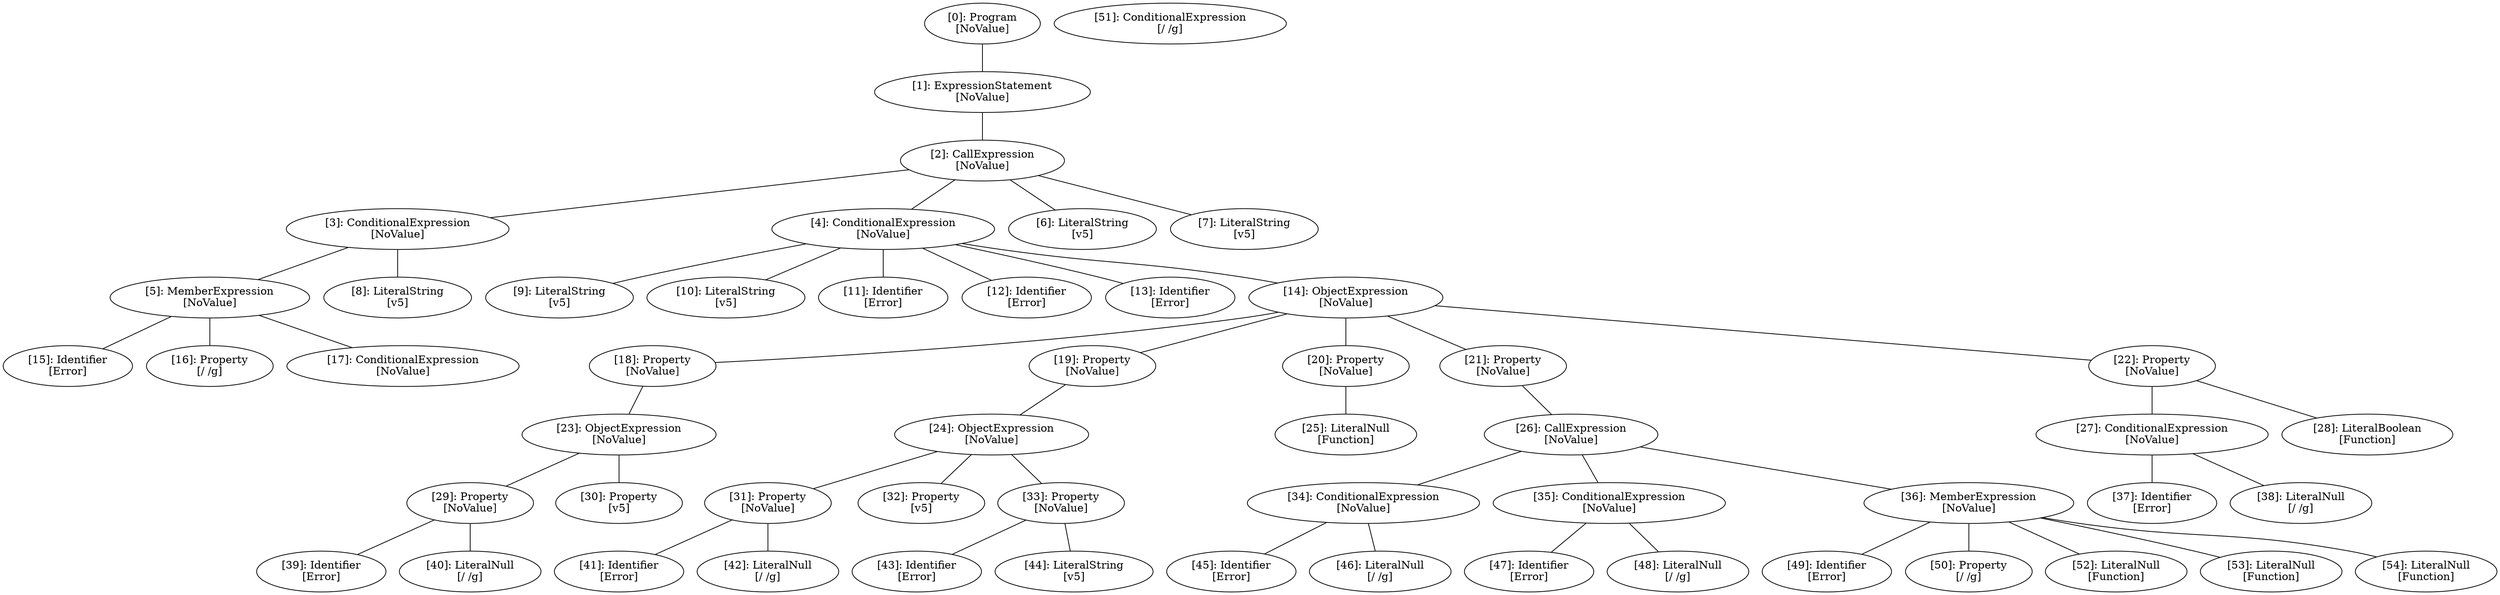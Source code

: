 // Result
graph {
	0 [label="[0]: Program
[NoValue]"]
	1 [label="[1]: ExpressionStatement
[NoValue]"]
	2 [label="[2]: CallExpression
[NoValue]"]
	3 [label="[3]: ConditionalExpression
[NoValue]"]
	4 [label="[4]: ConditionalExpression
[NoValue]"]
	5 [label="[5]: MemberExpression
[NoValue]"]
	6 [label="[6]: LiteralString
[v5]"]
	7 [label="[7]: LiteralString
[v5]"]
	8 [label="[8]: LiteralString
[v5]"]
	9 [label="[9]: LiteralString
[v5]"]
	10 [label="[10]: LiteralString
[v5]"]
	11 [label="[11]: Identifier
[Error]"]
	12 [label="[12]: Identifier
[Error]"]
	13 [label="[13]: Identifier
[Error]"]
	14 [label="[14]: ObjectExpression
[NoValue]"]
	15 [label="[15]: Identifier
[Error]"]
	16 [label="[16]: Property
[/ /g]"]
	17 [label="[17]: ConditionalExpression
[NoValue]"]
	18 [label="[18]: Property
[NoValue]"]
	19 [label="[19]: Property
[NoValue]"]
	20 [label="[20]: Property
[NoValue]"]
	21 [label="[21]: Property
[NoValue]"]
	22 [label="[22]: Property
[NoValue]"]
	23 [label="[23]: ObjectExpression
[NoValue]"]
	24 [label="[24]: ObjectExpression
[NoValue]"]
	25 [label="[25]: LiteralNull
[Function]"]
	26 [label="[26]: CallExpression
[NoValue]"]
	27 [label="[27]: ConditionalExpression
[NoValue]"]
	28 [label="[28]: LiteralBoolean
[Function]"]
	29 [label="[29]: Property
[NoValue]"]
	30 [label="[30]: Property
[v5]"]
	31 [label="[31]: Property
[NoValue]"]
	32 [label="[32]: Property
[v5]"]
	33 [label="[33]: Property
[NoValue]"]
	34 [label="[34]: ConditionalExpression
[NoValue]"]
	35 [label="[35]: ConditionalExpression
[NoValue]"]
	36 [label="[36]: MemberExpression
[NoValue]"]
	37 [label="[37]: Identifier
[Error]"]
	38 [label="[38]: LiteralNull
[/ /g]"]
	39 [label="[39]: Identifier
[Error]"]
	40 [label="[40]: LiteralNull
[/ /g]"]
	41 [label="[41]: Identifier
[Error]"]
	42 [label="[42]: LiteralNull
[/ /g]"]
	43 [label="[43]: Identifier
[Error]"]
	44 [label="[44]: LiteralString
[v5]"]
	45 [label="[45]: Identifier
[Error]"]
	46 [label="[46]: LiteralNull
[/ /g]"]
	47 [label="[47]: Identifier
[Error]"]
	48 [label="[48]: LiteralNull
[/ /g]"]
	49 [label="[49]: Identifier
[Error]"]
	50 [label="[50]: Property
[/ /g]"]
	51 [label="[51]: ConditionalExpression
[/ /g]"]
	52 [label="[52]: LiteralNull
[Function]"]
	53 [label="[53]: LiteralNull
[Function]"]
	54 [label="[54]: LiteralNull
[Function]"]
	0 -- 1
	1 -- 2
	2 -- 3
	2 -- 4
	2 -- 6
	2 -- 7
	3 -- 5
	3 -- 8
	4 -- 9
	4 -- 10
	4 -- 11
	4 -- 12
	4 -- 13
	4 -- 14
	5 -- 15
	5 -- 16
	5 -- 17
	14 -- 18
	14 -- 19
	14 -- 20
	14 -- 21
	14 -- 22
	18 -- 23
	19 -- 24
	20 -- 25
	21 -- 26
	22 -- 27
	22 -- 28
	23 -- 29
	23 -- 30
	24 -- 31
	24 -- 32
	24 -- 33
	26 -- 34
	26 -- 35
	26 -- 36
	27 -- 37
	27 -- 38
	29 -- 39
	29 -- 40
	31 -- 41
	31 -- 42
	33 -- 43
	33 -- 44
	34 -- 45
	34 -- 46
	35 -- 47
	35 -- 48
	36 -- 49
	36 -- 50
	36 -- 52
	36 -- 53
	36 -- 54
}
